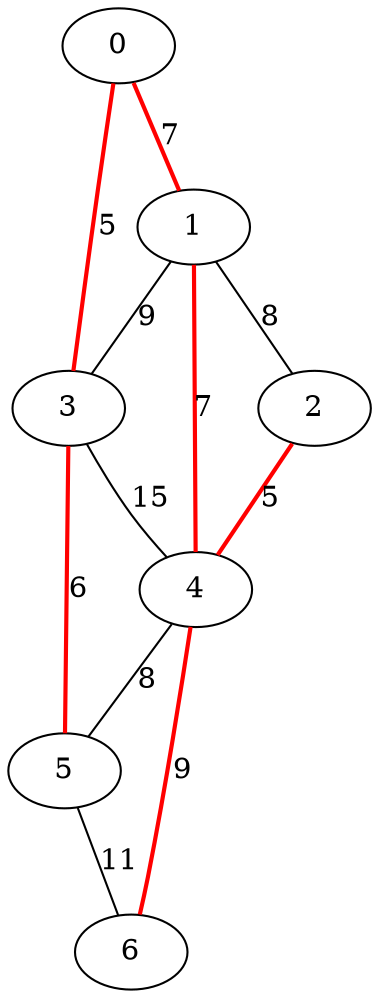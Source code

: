 # 7 11

graph G {
	0 -- 3 [label=5, color=red, style=bold];
	2 -- 4 [label=5, color=red, style=bold];
	3 -- 5 [label=6, color=red, style=bold];
	1 -- 4 [label=7, color=red, style=bold];
	0 -- 1 [label=7, color=red, style=bold];
	1 -- 2 [label=8];
	4 -- 5 [label=8];
	4 -- 6 [label=9, color=red, style=bold];
	1 -- 3 [label=9];
	5 -- 6 [label=11];
	3 -- 4 [label=15];
}

# MST : 39
# Has a cycle: YES
# Connected components: 1
